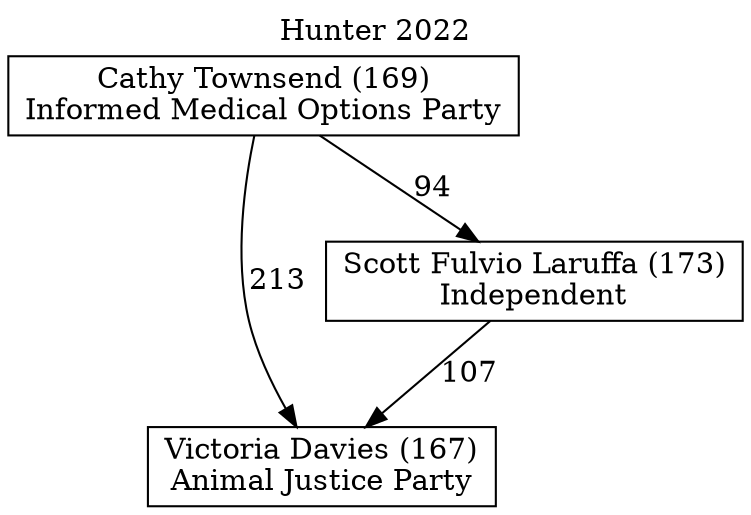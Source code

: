 // House preference flow
digraph "Victoria Davies (167)_Hunter_2022" {
	graph [label="Hunter 2022" labelloc=t mclimit=10]
	node [shape=box]
	"Victoria Davies (167)" [label="Victoria Davies (167)
Animal Justice Party"]
	"Scott Fulvio Laruffa (173)" [label="Scott Fulvio Laruffa (173)
Independent"]
	"Cathy Townsend (169)" [label="Cathy Townsend (169)
Informed Medical Options Party"]
	"Scott Fulvio Laruffa (173)" -> "Victoria Davies (167)" [label=107]
	"Cathy Townsend (169)" -> "Scott Fulvio Laruffa (173)" [label=94]
	"Cathy Townsend (169)" -> "Victoria Davies (167)" [label=213]
}
